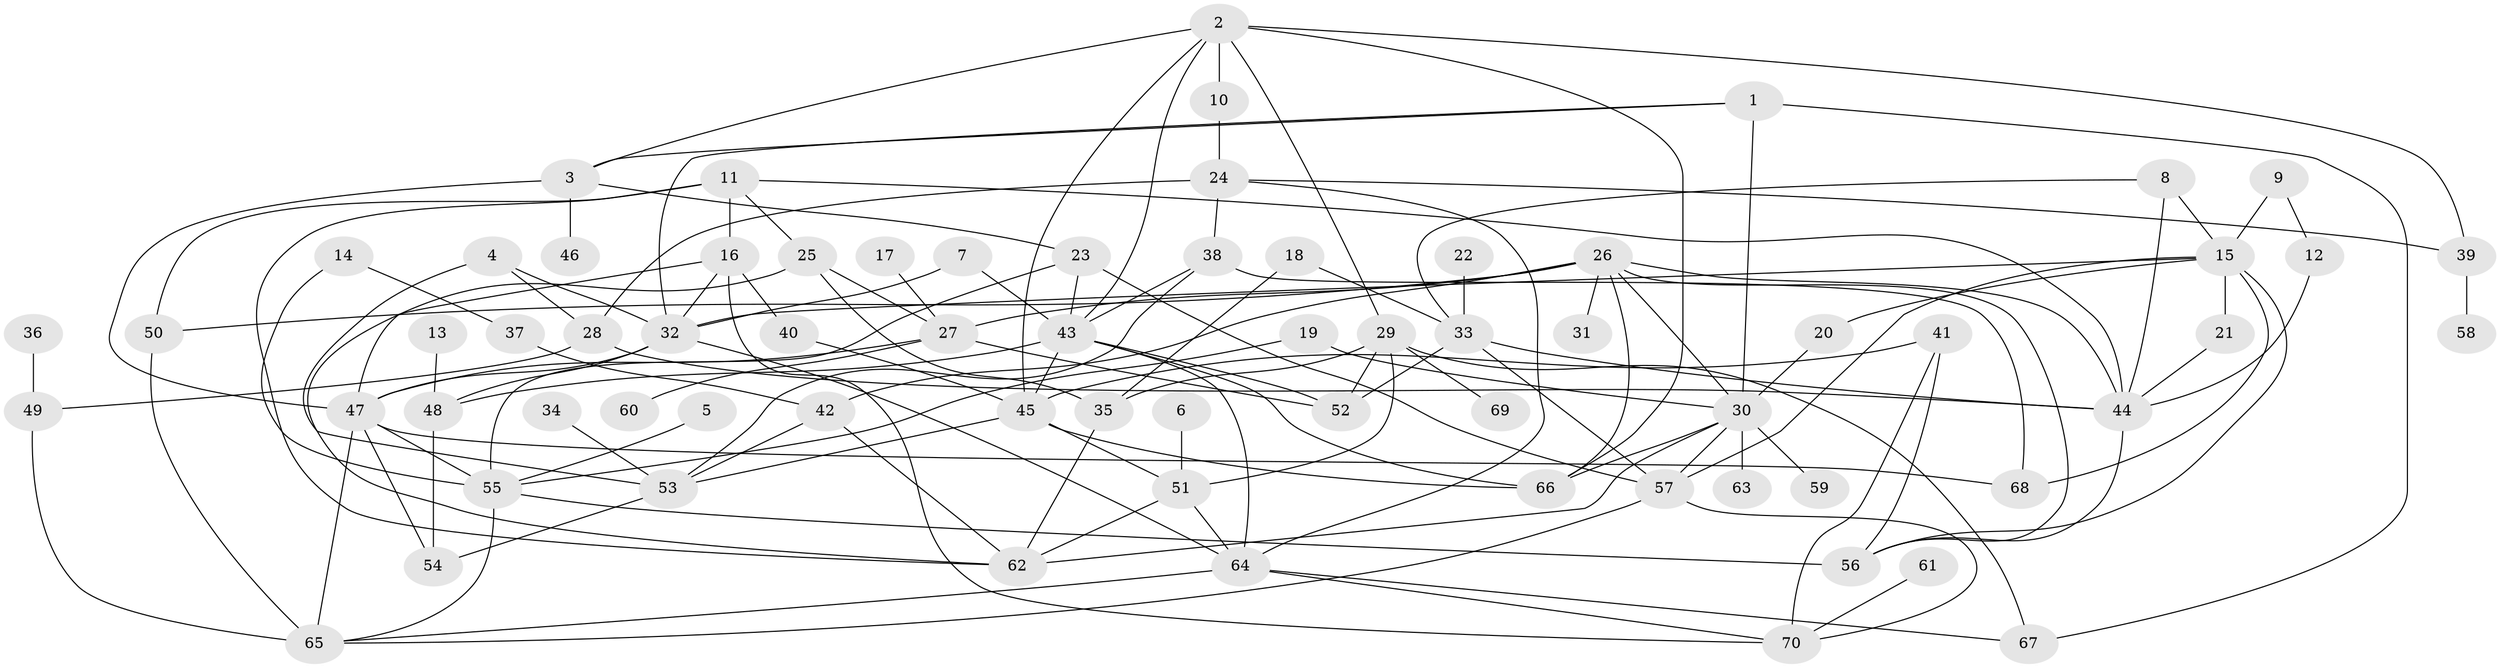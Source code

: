 // original degree distribution, {5: 0.11428571428571428, 4: 0.12142857142857143, 9: 0.014285714285714285, 7: 0.02857142857142857, 2: 0.2785714285714286, 3: 0.2, 1: 0.21428571428571427, 6: 0.02142857142857143, 8: 0.007142857142857143}
// Generated by graph-tools (version 1.1) at 2025/49/03/09/25 03:49:17]
// undirected, 70 vertices, 134 edges
graph export_dot {
graph [start="1"]
  node [color=gray90,style=filled];
  1;
  2;
  3;
  4;
  5;
  6;
  7;
  8;
  9;
  10;
  11;
  12;
  13;
  14;
  15;
  16;
  17;
  18;
  19;
  20;
  21;
  22;
  23;
  24;
  25;
  26;
  27;
  28;
  29;
  30;
  31;
  32;
  33;
  34;
  35;
  36;
  37;
  38;
  39;
  40;
  41;
  42;
  43;
  44;
  45;
  46;
  47;
  48;
  49;
  50;
  51;
  52;
  53;
  54;
  55;
  56;
  57;
  58;
  59;
  60;
  61;
  62;
  63;
  64;
  65;
  66;
  67;
  68;
  69;
  70;
  1 -- 3 [weight=1.0];
  1 -- 30 [weight=1.0];
  1 -- 32 [weight=1.0];
  1 -- 67 [weight=1.0];
  2 -- 3 [weight=1.0];
  2 -- 10 [weight=1.0];
  2 -- 29 [weight=1.0];
  2 -- 39 [weight=1.0];
  2 -- 43 [weight=1.0];
  2 -- 45 [weight=1.0];
  2 -- 66 [weight=1.0];
  3 -- 23 [weight=1.0];
  3 -- 46 [weight=1.0];
  3 -- 47 [weight=1.0];
  4 -- 28 [weight=1.0];
  4 -- 32 [weight=1.0];
  4 -- 53 [weight=1.0];
  5 -- 55 [weight=1.0];
  6 -- 51 [weight=1.0];
  7 -- 32 [weight=1.0];
  7 -- 43 [weight=1.0];
  8 -- 15 [weight=1.0];
  8 -- 33 [weight=1.0];
  8 -- 44 [weight=1.0];
  9 -- 12 [weight=1.0];
  9 -- 15 [weight=1.0];
  10 -- 24 [weight=1.0];
  11 -- 16 [weight=1.0];
  11 -- 25 [weight=1.0];
  11 -- 44 [weight=1.0];
  11 -- 50 [weight=1.0];
  11 -- 62 [weight=1.0];
  12 -- 44 [weight=1.0];
  13 -- 48 [weight=1.0];
  14 -- 37 [weight=1.0];
  14 -- 55 [weight=1.0];
  15 -- 20 [weight=1.0];
  15 -- 21 [weight=1.0];
  15 -- 32 [weight=1.0];
  15 -- 56 [weight=1.0];
  15 -- 57 [weight=1.0];
  15 -- 68 [weight=1.0];
  16 -- 32 [weight=1.0];
  16 -- 40 [weight=1.0];
  16 -- 47 [weight=1.0];
  16 -- 70 [weight=1.0];
  17 -- 27 [weight=1.0];
  18 -- 33 [weight=1.0];
  18 -- 35 [weight=1.0];
  19 -- 30 [weight=1.0];
  19 -- 55 [weight=1.0];
  20 -- 30 [weight=1.0];
  21 -- 44 [weight=1.0];
  22 -- 33 [weight=1.0];
  23 -- 43 [weight=1.0];
  23 -- 55 [weight=1.0];
  23 -- 57 [weight=1.0];
  24 -- 28 [weight=1.0];
  24 -- 38 [weight=1.0];
  24 -- 39 [weight=1.0];
  24 -- 64 [weight=1.0];
  25 -- 27 [weight=1.0];
  25 -- 35 [weight=1.0];
  25 -- 62 [weight=1.0];
  26 -- 27 [weight=1.0];
  26 -- 30 [weight=1.0];
  26 -- 31 [weight=1.0];
  26 -- 42 [weight=1.0];
  26 -- 44 [weight=1.0];
  26 -- 50 [weight=1.0];
  26 -- 56 [weight=1.0];
  26 -- 66 [weight=1.0];
  27 -- 47 [weight=1.0];
  27 -- 52 [weight=1.0];
  27 -- 60 [weight=1.0];
  28 -- 44 [weight=1.0];
  28 -- 49 [weight=1.0];
  29 -- 35 [weight=1.0];
  29 -- 51 [weight=1.0];
  29 -- 52 [weight=2.0];
  29 -- 67 [weight=1.0];
  29 -- 69 [weight=1.0];
  30 -- 57 [weight=1.0];
  30 -- 59 [weight=1.0];
  30 -- 62 [weight=1.0];
  30 -- 63 [weight=1.0];
  30 -- 66 [weight=1.0];
  32 -- 47 [weight=1.0];
  32 -- 48 [weight=1.0];
  32 -- 64 [weight=1.0];
  33 -- 44 [weight=1.0];
  33 -- 52 [weight=1.0];
  33 -- 57 [weight=1.0];
  34 -- 53 [weight=1.0];
  35 -- 62 [weight=1.0];
  36 -- 49 [weight=1.0];
  37 -- 42 [weight=1.0];
  38 -- 43 [weight=1.0];
  38 -- 53 [weight=1.0];
  38 -- 68 [weight=1.0];
  39 -- 58 [weight=1.0];
  40 -- 45 [weight=1.0];
  41 -- 45 [weight=1.0];
  41 -- 56 [weight=1.0];
  41 -- 70 [weight=1.0];
  42 -- 53 [weight=1.0];
  42 -- 62 [weight=1.0];
  43 -- 45 [weight=1.0];
  43 -- 48 [weight=2.0];
  43 -- 52 [weight=1.0];
  43 -- 64 [weight=1.0];
  43 -- 66 [weight=1.0];
  44 -- 56 [weight=1.0];
  45 -- 51 [weight=1.0];
  45 -- 53 [weight=1.0];
  45 -- 66 [weight=1.0];
  47 -- 54 [weight=1.0];
  47 -- 55 [weight=1.0];
  47 -- 65 [weight=1.0];
  47 -- 68 [weight=1.0];
  48 -- 54 [weight=1.0];
  49 -- 65 [weight=1.0];
  50 -- 65 [weight=1.0];
  51 -- 62 [weight=1.0];
  51 -- 64 [weight=1.0];
  53 -- 54 [weight=1.0];
  55 -- 56 [weight=1.0];
  55 -- 65 [weight=1.0];
  57 -- 65 [weight=1.0];
  57 -- 70 [weight=1.0];
  61 -- 70 [weight=1.0];
  64 -- 65 [weight=1.0];
  64 -- 67 [weight=1.0];
  64 -- 70 [weight=1.0];
}

